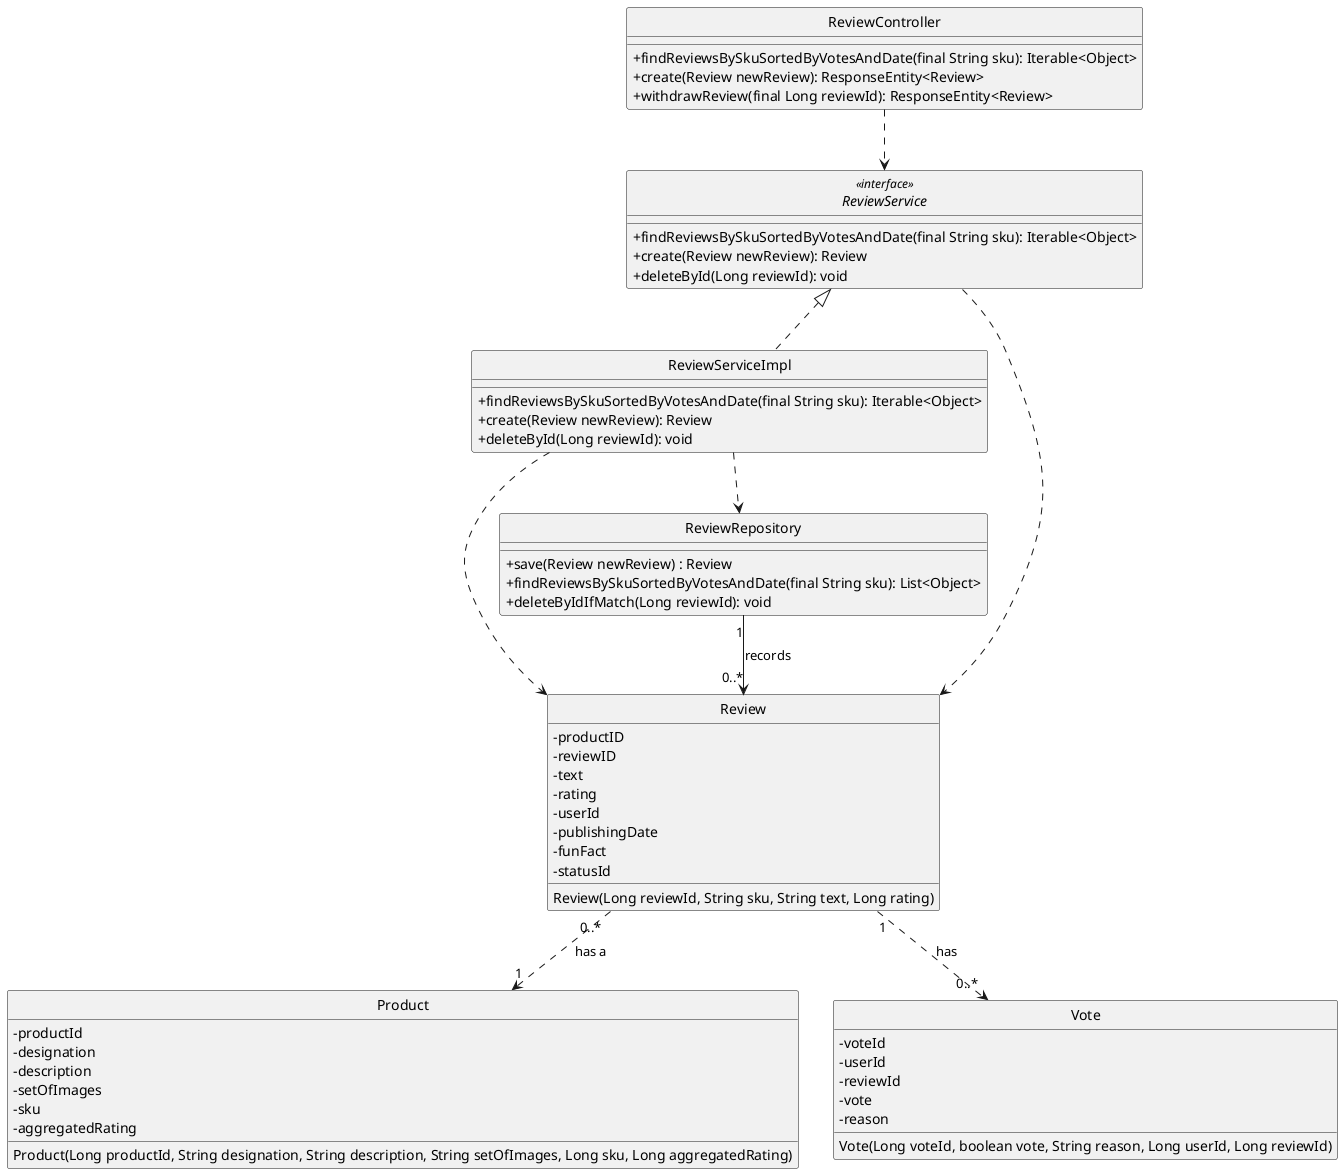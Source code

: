 @startuml
'https://plantuml.com/class-diagram

hide circle
skinparam classAttributeIconSize 0


class ReviewController {
    +findReviewsBySkuSortedByVotesAndDate(final String sku): Iterable<Object>
    +create(Review newReview): ResponseEntity<Review>
    +withdrawReview(final Long reviewId): ResponseEntity<Review>
}

interface ReviewService <<interface>> {
    +findReviewsBySkuSortedByVotesAndDate(final String sku): Iterable<Object>
    +create(Review newReview): Review
    +deleteById(Long reviewId): void
}

class ReviewServiceImpl{
    +findReviewsBySkuSortedByVotesAndDate(final String sku): Iterable<Object>
    +create(Review newReview): Review
    +deleteById(Long reviewId): void
}

class Review {
    - productID
    - reviewID
    - text
    - rating
    - userId
    - publishingDate
    - funFact
    - statusId
    Review(Long reviewId, String sku, String text, Long rating)
}

class Product {
    - productId
    - designation
    - description
    - setOfImages
    - sku
    - aggregatedRating
    Product(Long productId, String designation, String description, String setOfImages, Long sku, Long aggregatedRating)
}

class Vote {
    - voteId
    - userId
    - reviewId
    - vote
    - reason
    Vote(Long voteId, boolean vote, String reason, Long userId, Long reviewId)
}

class ReviewRepository {
    +save(Review newReview) : Review
    +findReviewsBySkuSortedByVotesAndDate(final String sku): List<Object>
    +deleteByIdIfMatch(Long reviewId): void
}

ReviewRepository "1" --> "0..*" Review:  records

ReviewController ..> ReviewService
ReviewServiceImpl ..> ReviewRepository
ReviewServiceImpl ..> Review
ReviewService ..> Review
Review "0..*" ..> "1" Product: has a
Review "1" ..> "0..*" Vote: has

ReviewServiceImpl .up.|> ReviewService


@enduml

